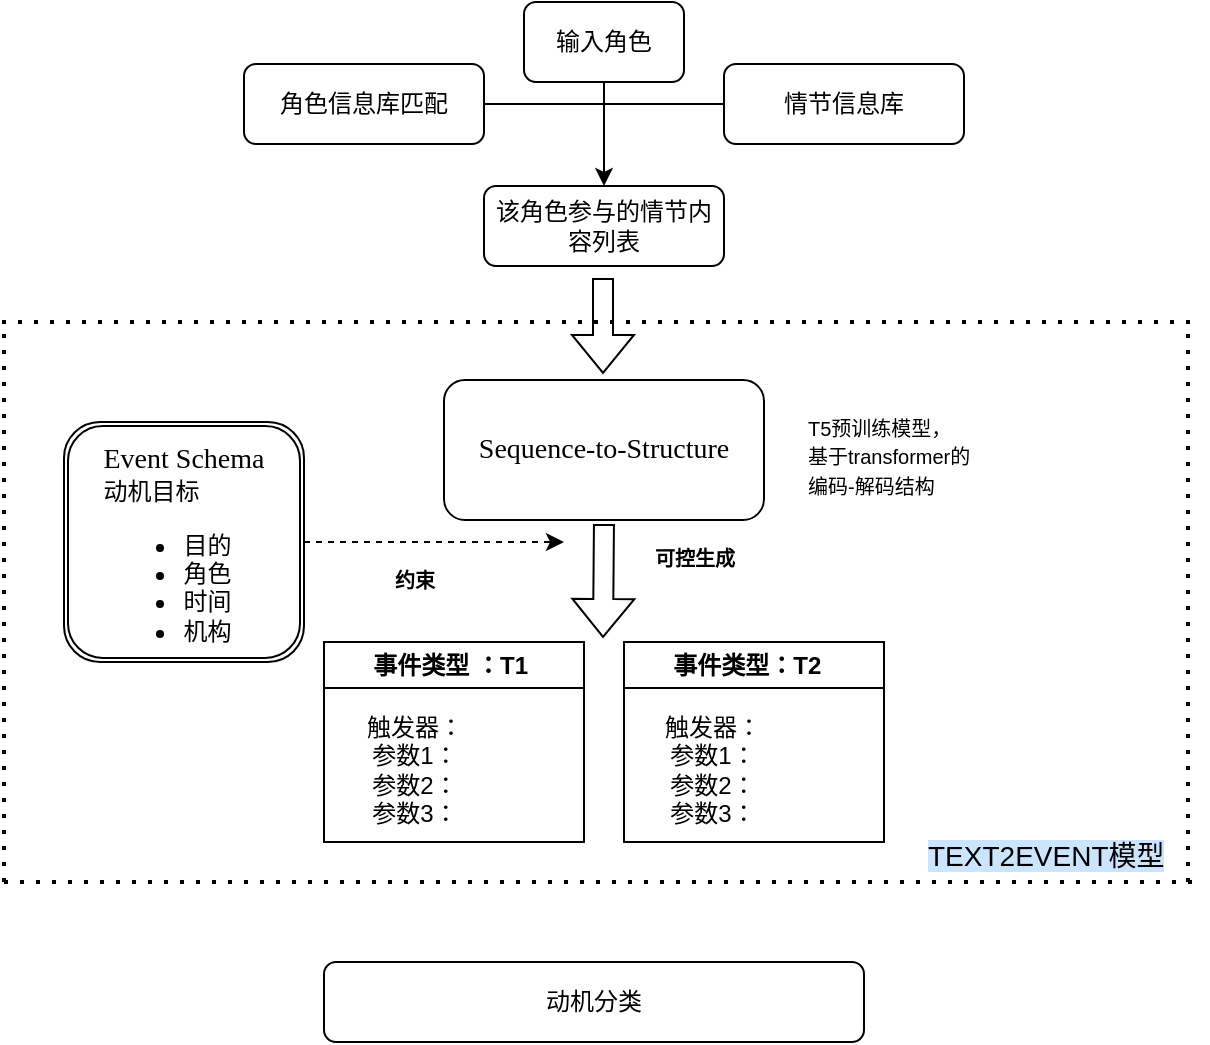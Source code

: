 <mxfile version="24.4.0" type="github">
  <diagram id="C5RBs43oDa-KdzZeNtuy" name="Page-1">
    <mxGraphModel dx="1050" dy="549" grid="1" gridSize="10" guides="1" tooltips="1" connect="1" arrows="1" fold="1" page="1" pageScale="1" pageWidth="827" pageHeight="1169" math="0" shadow="0">
      <root>
        <mxCell id="WIyWlLk6GJQsqaUBKTNV-0" />
        <mxCell id="WIyWlLk6GJQsqaUBKTNV-1" parent="WIyWlLk6GJQsqaUBKTNV-0" />
        <mxCell id="WIyWlLk6GJQsqaUBKTNV-3" value="角色信息库匹配" style="rounded=1;whiteSpace=wrap;html=1;fontSize=12;glass=0;strokeWidth=1;shadow=0;" parent="WIyWlLk6GJQsqaUBKTNV-1" vertex="1">
          <mxGeometry x="180" y="71" width="120" height="40" as="geometry" />
        </mxCell>
        <mxCell id="WIyWlLk6GJQsqaUBKTNV-11" value="情节信息库" style="rounded=1;whiteSpace=wrap;html=1;fontSize=12;glass=0;strokeWidth=1;shadow=0;" parent="WIyWlLk6GJQsqaUBKTNV-1" vertex="1">
          <mxGeometry x="420" y="71" width="120" height="40" as="geometry" />
        </mxCell>
        <mxCell id="7fem-3LgpcvFIixNUvCj-1" value="该角色参与的情节内容列表" style="rounded=1;whiteSpace=wrap;html=1;fontSize=12;glass=0;strokeWidth=1;shadow=0;" vertex="1" parent="WIyWlLk6GJQsqaUBKTNV-1">
          <mxGeometry x="300" y="132" width="120" height="40" as="geometry" />
        </mxCell>
        <mxCell id="7fem-3LgpcvFIixNUvCj-2" value="输入角色" style="rounded=1;whiteSpace=wrap;html=1;fontSize=12;glass=0;strokeWidth=1;shadow=0;" vertex="1" parent="WIyWlLk6GJQsqaUBKTNV-1">
          <mxGeometry x="320" y="40" width="80" height="40" as="geometry" />
        </mxCell>
        <mxCell id="7fem-3LgpcvFIixNUvCj-7" value="&lt;p class=&quot;MsoNormal&quot;&gt;&lt;span style=&quot;mso-spacerun:&#39;yes&#39;;font-family:&#39;Times New Roman&#39;;font-size:10.5pt;&lt;br/&gt;mso-font-kerning:1.0pt;&quot;&gt;Sequence-to-Structure&lt;/span&gt;&lt;/p&gt;" style="rounded=1;whiteSpace=wrap;html=1;fontSize=12;glass=0;strokeWidth=1;shadow=0;" vertex="1" parent="WIyWlLk6GJQsqaUBKTNV-1">
          <mxGeometry x="280" y="229" width="160" height="70" as="geometry" />
        </mxCell>
        <mxCell id="7fem-3LgpcvFIixNUvCj-8" value="&lt;p&gt;事件类型 ：T1&amp;nbsp;&lt;/p&gt;" style="swimlane;whiteSpace=wrap;html=1;" vertex="1" parent="WIyWlLk6GJQsqaUBKTNV-1">
          <mxGeometry x="220" y="360" width="130" height="100" as="geometry" />
        </mxCell>
        <mxCell id="7fem-3LgpcvFIixNUvCj-22" value="触发器：&lt;div&gt;参数1：&lt;/div&gt;&lt;div&gt;参数2：&lt;/div&gt;&lt;div&gt;参数3：&lt;/div&gt;" style="text;html=1;align=center;verticalAlign=middle;resizable=0;points=[];autosize=1;strokeColor=none;fillColor=none;" vertex="1" parent="7fem-3LgpcvFIixNUvCj-8">
          <mxGeometry x="10" y="29" width="70" height="70" as="geometry" />
        </mxCell>
        <mxCell id="7fem-3LgpcvFIixNUvCj-10" value="" style="shape=flexArrow;endArrow=classic;html=1;rounded=0;exitX=0.5;exitY=1;exitDx=0;exitDy=0;" edge="1" parent="WIyWlLk6GJQsqaUBKTNV-1">
          <mxGeometry width="50" height="50" relative="1" as="geometry">
            <mxPoint x="359.5" y="178" as="sourcePoint" />
            <mxPoint x="359.5" y="226" as="targetPoint" />
          </mxGeometry>
        </mxCell>
        <mxCell id="7fem-3LgpcvFIixNUvCj-13" value="" style="shape=flexArrow;endArrow=classic;html=1;rounded=0;exitX=0.453;exitY=1.043;exitDx=0;exitDy=0;exitPerimeter=0;" edge="1" parent="WIyWlLk6GJQsqaUBKTNV-1">
          <mxGeometry width="50" height="50" relative="1" as="geometry">
            <mxPoint x="359.98" y="301" as="sourcePoint" />
            <mxPoint x="359.5" y="357.99" as="targetPoint" />
          </mxGeometry>
        </mxCell>
        <mxCell id="7fem-3LgpcvFIixNUvCj-14" value="" style="endArrow=classic;html=1;rounded=0;dashed=1;exitX=1;exitY=0.5;exitDx=0;exitDy=0;" edge="1" parent="WIyWlLk6GJQsqaUBKTNV-1" source="7fem-3LgpcvFIixNUvCj-19">
          <mxGeometry width="50" height="50" relative="1" as="geometry">
            <mxPoint x="230" y="310" as="sourcePoint" />
            <mxPoint x="340" y="310" as="targetPoint" />
          </mxGeometry>
        </mxCell>
        <mxCell id="7fem-3LgpcvFIixNUvCj-15" value="&lt;font face=&quot;Helvetica&quot; style=&quot;font-size: 10px;&quot;&gt;约束&lt;/font&gt;" style="text;strokeColor=none;fillColor=none;html=1;fontSize=24;fontStyle=1;verticalAlign=middle;align=center;" vertex="1" parent="WIyWlLk6GJQsqaUBKTNV-1">
          <mxGeometry x="230" y="310" width="70" height="30" as="geometry" />
        </mxCell>
        <mxCell id="7fem-3LgpcvFIixNUvCj-17" value="&lt;span style=&quot;font-size: 10px;&quot;&gt;可控生成&lt;/span&gt;" style="text;strokeColor=none;fillColor=none;html=1;fontSize=24;fontStyle=1;verticalAlign=middle;align=center;" vertex="1" parent="WIyWlLk6GJQsqaUBKTNV-1">
          <mxGeometry x="370" y="299" width="70" height="30" as="geometry" />
        </mxCell>
        <mxCell id="7fem-3LgpcvFIixNUvCj-19" value="&lt;div style=&quot;text-align: justify;&quot;&gt;&lt;span style=&quot;background-color: initial;&quot;&gt;&lt;br&gt;&lt;/span&gt;&lt;/div&gt;&lt;div style=&quot;text-align: justify;&quot;&gt;&lt;span style=&quot;background-color: initial;&quot;&gt;&lt;br&gt;&lt;/span&gt;&lt;/div&gt;&lt;div style=&quot;text-align: justify;&quot;&gt;&lt;span style=&quot;background-color: initial;&quot;&gt;&lt;br&gt;&lt;/span&gt;&lt;/div&gt;&lt;div style=&quot;text-align: justify;&quot;&gt;&lt;span style=&quot;font-family: &amp;quot;Times New Roman&amp;quot;; font-size: 10.5pt; background-color: initial; text-align: center;&quot;&gt;Event Schema&lt;/span&gt;&lt;/div&gt;&lt;div style=&quot;text-align: justify;&quot;&gt;&lt;span style=&quot;background-color: initial;&quot;&gt;动机目标&lt;/span&gt;&lt;/div&gt;&lt;div style=&quot;text-align: justify;&quot;&gt;&lt;ul&gt;&lt;li&gt;目的&lt;/li&gt;&lt;li&gt;角色&lt;/li&gt;&lt;li&gt;时间&lt;/li&gt;&lt;li&gt;&lt;span style=&quot;background-color: initial;&quot;&gt;机构&lt;/span&gt;&lt;/li&gt;&lt;/ul&gt;&lt;/div&gt;&lt;div&gt;&lt;div&gt;&lt;br&gt;&lt;div&gt;&lt;br&gt;&lt;/div&gt;&lt;/div&gt;&lt;/div&gt;" style="shape=ext;double=1;rounded=1;whiteSpace=wrap;html=1;" vertex="1" parent="WIyWlLk6GJQsqaUBKTNV-1">
          <mxGeometry x="90" y="250" width="120" height="120" as="geometry" />
        </mxCell>
        <mxCell id="7fem-3LgpcvFIixNUvCj-20" value="&lt;p&gt;事件类型：T2&amp;nbsp;&amp;nbsp;&lt;/p&gt;" style="swimlane;whiteSpace=wrap;html=1;" vertex="1" parent="WIyWlLk6GJQsqaUBKTNV-1">
          <mxGeometry x="370" y="360" width="130" height="100" as="geometry" />
        </mxCell>
        <mxCell id="7fem-3LgpcvFIixNUvCj-23" value="触发器：&lt;div&gt;参数1：&lt;/div&gt;&lt;div&gt;参数2：&lt;/div&gt;&lt;div&gt;参数3：&lt;/div&gt;" style="text;html=1;align=center;verticalAlign=middle;resizable=0;points=[];autosize=1;strokeColor=none;fillColor=none;" vertex="1" parent="7fem-3LgpcvFIixNUvCj-20">
          <mxGeometry x="9" y="29" width="70" height="70" as="geometry" />
        </mxCell>
        <mxCell id="7fem-3LgpcvFIixNUvCj-24" value="" style="endArrow=classic;html=1;rounded=0;exitX=0.5;exitY=1;exitDx=0;exitDy=0;entryX=0.5;entryY=0;entryDx=0;entryDy=0;" edge="1" parent="WIyWlLk6GJQsqaUBKTNV-1" source="7fem-3LgpcvFIixNUvCj-2" target="7fem-3LgpcvFIixNUvCj-1">
          <mxGeometry width="50" height="50" relative="1" as="geometry">
            <mxPoint x="490" y="310" as="sourcePoint" />
            <mxPoint x="540" y="260" as="targetPoint" />
          </mxGeometry>
        </mxCell>
        <mxCell id="7fem-3LgpcvFIixNUvCj-30" value="" style="endArrow=none;html=1;rounded=0;exitX=1;exitY=0.5;exitDx=0;exitDy=0;entryX=0;entryY=0.5;entryDx=0;entryDy=0;" edge="1" parent="WIyWlLk6GJQsqaUBKTNV-1" source="WIyWlLk6GJQsqaUBKTNV-3" target="WIyWlLk6GJQsqaUBKTNV-11">
          <mxGeometry width="50" height="50" relative="1" as="geometry">
            <mxPoint x="490" y="310" as="sourcePoint" />
            <mxPoint x="540" y="260" as="targetPoint" />
          </mxGeometry>
        </mxCell>
        <mxCell id="7fem-3LgpcvFIixNUvCj-33" value="&lt;span style=&quot;font-style: normal; font-variant-ligatures: no-common-ligatures; font-variant-caps: normal; font-weight: 400; letter-spacing: normal; orphans: 2; text-align: start; text-indent: 0px; text-transform: none; white-space: normal; widows: 2; word-spacing: 0px; -webkit-text-stroke-width: 0px; background-color: rgb(255, 255, 255); text-decoration-thickness: initial; text-decoration-style: initial; text-decoration-color: initial; float: none; display: inline !important;&quot;&gt;&lt;font face=&quot;Helvetica&quot; style=&quot;font-size: 10px;&quot;&gt;T5预训练模型，&lt;/font&gt;&lt;/span&gt;&lt;div&gt;&lt;span style=&quot;font-style: normal; font-variant-ligatures: no-common-ligatures; font-variant-caps: normal; font-weight: 400; letter-spacing: normal; orphans: 2; text-align: start; text-indent: 0px; text-transform: none; white-space: normal; widows: 2; word-spacing: 0px; -webkit-text-stroke-width: 0px; background-color: rgb(255, 255, 255); text-decoration-thickness: initial; text-decoration-style: initial; text-decoration-color: initial; float: none; display: inline !important;&quot;&gt;&lt;font face=&quot;Helvetica&quot; style=&quot;font-size: 10px;&quot;&gt;基于transformer的&lt;/font&gt;&lt;/span&gt;&lt;/div&gt;&lt;div&gt;&lt;span style=&quot;font-style: normal; font-variant-ligatures: no-common-ligatures; font-variant-caps: normal; font-weight: 400; letter-spacing: normal; orphans: 2; text-align: start; text-indent: 0px; text-transform: none; white-space: normal; widows: 2; word-spacing: 0px; -webkit-text-stroke-width: 0px; background-color: rgb(255, 255, 255); text-decoration-thickness: initial; text-decoration-style: initial; text-decoration-color: initial; float: none; display: inline !important;&quot;&gt;&lt;font face=&quot;Helvetica&quot; style=&quot;font-size: 10px;&quot;&gt;编码-解码结构&lt;/font&gt;&lt;/span&gt;&lt;/div&gt;" style="text;whiteSpace=wrap;html=1;" vertex="1" parent="WIyWlLk6GJQsqaUBKTNV-1">
          <mxGeometry x="460" y="239" width="110" height="60" as="geometry" />
        </mxCell>
        <mxCell id="7fem-3LgpcvFIixNUvCj-34" value="" style="endArrow=none;dashed=1;html=1;dashPattern=1 3;strokeWidth=2;rounded=0;" edge="1" parent="WIyWlLk6GJQsqaUBKTNV-1">
          <mxGeometry width="50" height="50" relative="1" as="geometry">
            <mxPoint x="59" y="200" as="sourcePoint" />
            <mxPoint x="659" y="200" as="targetPoint" />
          </mxGeometry>
        </mxCell>
        <mxCell id="7fem-3LgpcvFIixNUvCj-35" value="" style="endArrow=none;dashed=1;html=1;dashPattern=1 3;strokeWidth=2;rounded=0;" edge="1" parent="WIyWlLk6GJQsqaUBKTNV-1">
          <mxGeometry width="50" height="50" relative="1" as="geometry">
            <mxPoint x="60" y="480" as="sourcePoint" />
            <mxPoint x="660" y="480" as="targetPoint" />
          </mxGeometry>
        </mxCell>
        <mxCell id="7fem-3LgpcvFIixNUvCj-36" value="" style="endArrow=none;dashed=1;html=1;dashPattern=1 3;strokeWidth=2;rounded=0;" edge="1" parent="WIyWlLk6GJQsqaUBKTNV-1">
          <mxGeometry width="50" height="50" relative="1" as="geometry">
            <mxPoint x="60" y="480" as="sourcePoint" />
            <mxPoint x="60" y="200" as="targetPoint" />
          </mxGeometry>
        </mxCell>
        <mxCell id="7fem-3LgpcvFIixNUvCj-37" value="" style="endArrow=none;dashed=1;html=1;dashPattern=1 3;strokeWidth=2;rounded=0;" edge="1" parent="WIyWlLk6GJQsqaUBKTNV-1">
          <mxGeometry width="50" height="50" relative="1" as="geometry">
            <mxPoint x="652" y="480" as="sourcePoint" />
            <mxPoint x="652" y="200" as="targetPoint" />
          </mxGeometry>
        </mxCell>
        <mxCell id="7fem-3LgpcvFIixNUvCj-38" value="&lt;p class=&quot;MsoNormal&quot;&gt;&lt;span style=&quot;font-size: 10.5pt; background-color: rgb(204, 229, 255);&quot;&gt;&lt;font face=&quot;Helvetica&quot;&gt;TEXT2EVENT模型&lt;/font&gt;&lt;/span&gt;&lt;/p&gt;" style="text;whiteSpace=wrap;html=1;" vertex="1" parent="WIyWlLk6GJQsqaUBKTNV-1">
          <mxGeometry x="520" y="440" width="130" height="60" as="geometry" />
        </mxCell>
        <mxCell id="7fem-3LgpcvFIixNUvCj-39" value="动机分类" style="rounded=1;whiteSpace=wrap;html=1;fontSize=12;glass=0;strokeWidth=1;shadow=0;" vertex="1" parent="WIyWlLk6GJQsqaUBKTNV-1">
          <mxGeometry x="220" y="520" width="270" height="40" as="geometry" />
        </mxCell>
      </root>
    </mxGraphModel>
  </diagram>
</mxfile>
